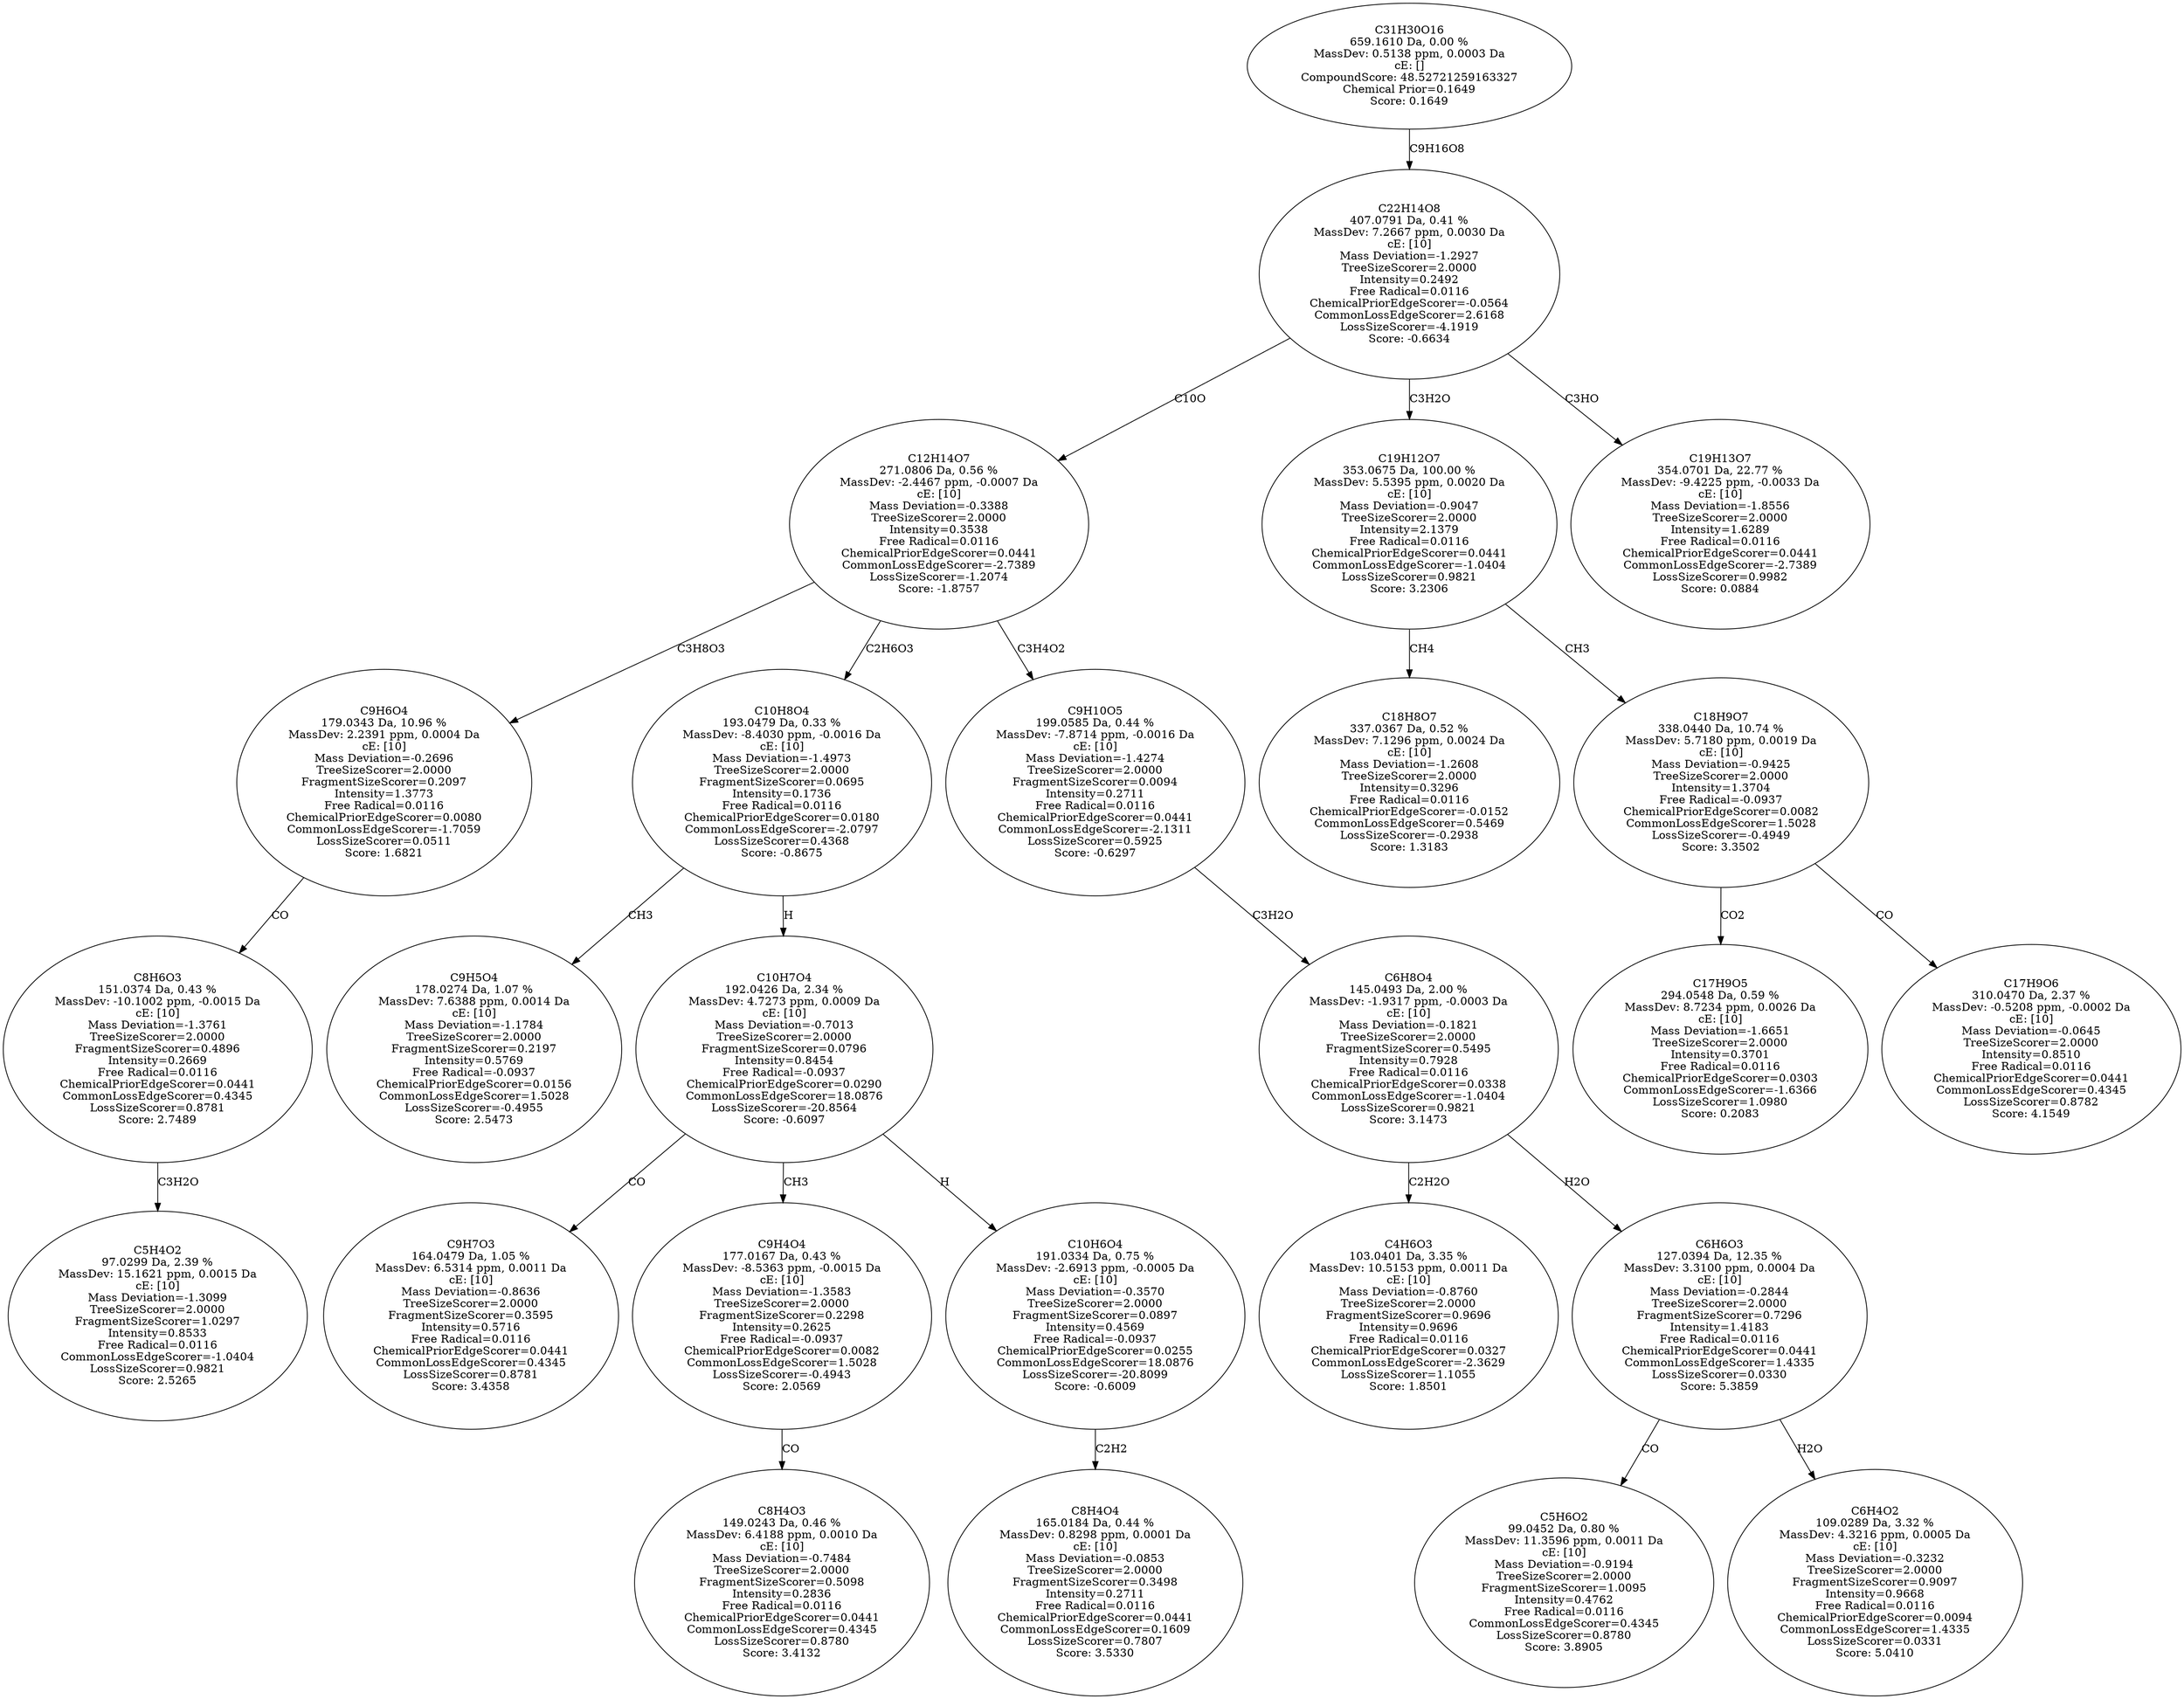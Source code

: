 strict digraph {
v1 [label="C5H4O2\n97.0299 Da, 2.39 %\nMassDev: 15.1621 ppm, 0.0015 Da\ncE: [10]\nMass Deviation=-1.3099\nTreeSizeScorer=2.0000\nFragmentSizeScorer=1.0297\nIntensity=0.8533\nFree Radical=0.0116\nCommonLossEdgeScorer=-1.0404\nLossSizeScorer=0.9821\nScore: 2.5265"];
v2 [label="C8H6O3\n151.0374 Da, 0.43 %\nMassDev: -10.1002 ppm, -0.0015 Da\ncE: [10]\nMass Deviation=-1.3761\nTreeSizeScorer=2.0000\nFragmentSizeScorer=0.4896\nIntensity=0.2669\nFree Radical=0.0116\nChemicalPriorEdgeScorer=0.0441\nCommonLossEdgeScorer=0.4345\nLossSizeScorer=0.8781\nScore: 2.7489"];
v3 [label="C9H6O4\n179.0343 Da, 10.96 %\nMassDev: 2.2391 ppm, 0.0004 Da\ncE: [10]\nMass Deviation=-0.2696\nTreeSizeScorer=2.0000\nFragmentSizeScorer=0.2097\nIntensity=1.3773\nFree Radical=0.0116\nChemicalPriorEdgeScorer=0.0080\nCommonLossEdgeScorer=-1.7059\nLossSizeScorer=0.0511\nScore: 1.6821"];
v4 [label="C9H5O4\n178.0274 Da, 1.07 %\nMassDev: 7.6388 ppm, 0.0014 Da\ncE: [10]\nMass Deviation=-1.1784\nTreeSizeScorer=2.0000\nFragmentSizeScorer=0.2197\nIntensity=0.5769\nFree Radical=-0.0937\nChemicalPriorEdgeScorer=0.0156\nCommonLossEdgeScorer=1.5028\nLossSizeScorer=-0.4955\nScore: 2.5473"];
v5 [label="C9H7O3\n164.0479 Da, 1.05 %\nMassDev: 6.5314 ppm, 0.0011 Da\ncE: [10]\nMass Deviation=-0.8636\nTreeSizeScorer=2.0000\nFragmentSizeScorer=0.3595\nIntensity=0.5716\nFree Radical=0.0116\nChemicalPriorEdgeScorer=0.0441\nCommonLossEdgeScorer=0.4345\nLossSizeScorer=0.8781\nScore: 3.4358"];
v6 [label="C8H4O3\n149.0243 Da, 0.46 %\nMassDev: 6.4188 ppm, 0.0010 Da\ncE: [10]\nMass Deviation=-0.7484\nTreeSizeScorer=2.0000\nFragmentSizeScorer=0.5098\nIntensity=0.2836\nFree Radical=0.0116\nChemicalPriorEdgeScorer=0.0441\nCommonLossEdgeScorer=0.4345\nLossSizeScorer=0.8780\nScore: 3.4132"];
v7 [label="C9H4O4\n177.0167 Da, 0.43 %\nMassDev: -8.5363 ppm, -0.0015 Da\ncE: [10]\nMass Deviation=-1.3583\nTreeSizeScorer=2.0000\nFragmentSizeScorer=0.2298\nIntensity=0.2625\nFree Radical=-0.0937\nChemicalPriorEdgeScorer=0.0082\nCommonLossEdgeScorer=1.5028\nLossSizeScorer=-0.4943\nScore: 2.0569"];
v8 [label="C8H4O4\n165.0184 Da, 0.44 %\nMassDev: 0.8298 ppm, 0.0001 Da\ncE: [10]\nMass Deviation=-0.0853\nTreeSizeScorer=2.0000\nFragmentSizeScorer=0.3498\nIntensity=0.2711\nFree Radical=0.0116\nChemicalPriorEdgeScorer=0.0441\nCommonLossEdgeScorer=0.1609\nLossSizeScorer=0.7807\nScore: 3.5330"];
v9 [label="C10H6O4\n191.0334 Da, 0.75 %\nMassDev: -2.6913 ppm, -0.0005 Da\ncE: [10]\nMass Deviation=-0.3570\nTreeSizeScorer=2.0000\nFragmentSizeScorer=0.0897\nIntensity=0.4569\nFree Radical=-0.0937\nChemicalPriorEdgeScorer=0.0255\nCommonLossEdgeScorer=18.0876\nLossSizeScorer=-20.8099\nScore: -0.6009"];
v10 [label="C10H7O4\n192.0426 Da, 2.34 %\nMassDev: 4.7273 ppm, 0.0009 Da\ncE: [10]\nMass Deviation=-0.7013\nTreeSizeScorer=2.0000\nFragmentSizeScorer=0.0796\nIntensity=0.8454\nFree Radical=-0.0937\nChemicalPriorEdgeScorer=0.0290\nCommonLossEdgeScorer=18.0876\nLossSizeScorer=-20.8564\nScore: -0.6097"];
v11 [label="C10H8O4\n193.0479 Da, 0.33 %\nMassDev: -8.4030 ppm, -0.0016 Da\ncE: [10]\nMass Deviation=-1.4973\nTreeSizeScorer=2.0000\nFragmentSizeScorer=0.0695\nIntensity=0.1736\nFree Radical=0.0116\nChemicalPriorEdgeScorer=0.0180\nCommonLossEdgeScorer=-2.0797\nLossSizeScorer=0.4368\nScore: -0.8675"];
v12 [label="C4H6O3\n103.0401 Da, 3.35 %\nMassDev: 10.5153 ppm, 0.0011 Da\ncE: [10]\nMass Deviation=-0.8760\nTreeSizeScorer=2.0000\nFragmentSizeScorer=0.9696\nIntensity=0.9696\nFree Radical=0.0116\nChemicalPriorEdgeScorer=0.0327\nCommonLossEdgeScorer=-2.3629\nLossSizeScorer=1.1055\nScore: 1.8501"];
v13 [label="C5H6O2\n99.0452 Da, 0.80 %\nMassDev: 11.3596 ppm, 0.0011 Da\ncE: [10]\nMass Deviation=-0.9194\nTreeSizeScorer=2.0000\nFragmentSizeScorer=1.0095\nIntensity=0.4762\nFree Radical=0.0116\nCommonLossEdgeScorer=0.4345\nLossSizeScorer=0.8780\nScore: 3.8905"];
v14 [label="C6H4O2\n109.0289 Da, 3.32 %\nMassDev: 4.3216 ppm, 0.0005 Da\ncE: [10]\nMass Deviation=-0.3232\nTreeSizeScorer=2.0000\nFragmentSizeScorer=0.9097\nIntensity=0.9668\nFree Radical=0.0116\nChemicalPriorEdgeScorer=0.0094\nCommonLossEdgeScorer=1.4335\nLossSizeScorer=0.0331\nScore: 5.0410"];
v15 [label="C6H6O3\n127.0394 Da, 12.35 %\nMassDev: 3.3100 ppm, 0.0004 Da\ncE: [10]\nMass Deviation=-0.2844\nTreeSizeScorer=2.0000\nFragmentSizeScorer=0.7296\nIntensity=1.4183\nFree Radical=0.0116\nChemicalPriorEdgeScorer=0.0441\nCommonLossEdgeScorer=1.4335\nLossSizeScorer=0.0330\nScore: 5.3859"];
v16 [label="C6H8O4\n145.0493 Da, 2.00 %\nMassDev: -1.9317 ppm, -0.0003 Da\ncE: [10]\nMass Deviation=-0.1821\nTreeSizeScorer=2.0000\nFragmentSizeScorer=0.5495\nIntensity=0.7928\nFree Radical=0.0116\nChemicalPriorEdgeScorer=0.0338\nCommonLossEdgeScorer=-1.0404\nLossSizeScorer=0.9821\nScore: 3.1473"];
v17 [label="C9H10O5\n199.0585 Da, 0.44 %\nMassDev: -7.8714 ppm, -0.0016 Da\ncE: [10]\nMass Deviation=-1.4274\nTreeSizeScorer=2.0000\nFragmentSizeScorer=0.0094\nIntensity=0.2711\nFree Radical=0.0116\nChemicalPriorEdgeScorer=0.0441\nCommonLossEdgeScorer=-2.1311\nLossSizeScorer=0.5925\nScore: -0.6297"];
v18 [label="C12H14O7\n271.0806 Da, 0.56 %\nMassDev: -2.4467 ppm, -0.0007 Da\ncE: [10]\nMass Deviation=-0.3388\nTreeSizeScorer=2.0000\nIntensity=0.3538\nFree Radical=0.0116\nChemicalPriorEdgeScorer=0.0441\nCommonLossEdgeScorer=-2.7389\nLossSizeScorer=-1.2074\nScore: -1.8757"];
v19 [label="C18H8O7\n337.0367 Da, 0.52 %\nMassDev: 7.1296 ppm, 0.0024 Da\ncE: [10]\nMass Deviation=-1.2608\nTreeSizeScorer=2.0000\nIntensity=0.3296\nFree Radical=0.0116\nChemicalPriorEdgeScorer=-0.0152\nCommonLossEdgeScorer=0.5469\nLossSizeScorer=-0.2938\nScore: 1.3183"];
v20 [label="C17H9O5\n294.0548 Da, 0.59 %\nMassDev: 8.7234 ppm, 0.0026 Da\ncE: [10]\nMass Deviation=-1.6651\nTreeSizeScorer=2.0000\nIntensity=0.3701\nFree Radical=0.0116\nChemicalPriorEdgeScorer=0.0303\nCommonLossEdgeScorer=-1.6366\nLossSizeScorer=1.0980\nScore: 0.2083"];
v21 [label="C17H9O6\n310.0470 Da, 2.37 %\nMassDev: -0.5208 ppm, -0.0002 Da\ncE: [10]\nMass Deviation=-0.0645\nTreeSizeScorer=2.0000\nIntensity=0.8510\nFree Radical=0.0116\nChemicalPriorEdgeScorer=0.0441\nCommonLossEdgeScorer=0.4345\nLossSizeScorer=0.8782\nScore: 4.1549"];
v22 [label="C18H9O7\n338.0440 Da, 10.74 %\nMassDev: 5.7180 ppm, 0.0019 Da\ncE: [10]\nMass Deviation=-0.9425\nTreeSizeScorer=2.0000\nIntensity=1.3704\nFree Radical=-0.0937\nChemicalPriorEdgeScorer=0.0082\nCommonLossEdgeScorer=1.5028\nLossSizeScorer=-0.4949\nScore: 3.3502"];
v23 [label="C19H12O7\n353.0675 Da, 100.00 %\nMassDev: 5.5395 ppm, 0.0020 Da\ncE: [10]\nMass Deviation=-0.9047\nTreeSizeScorer=2.0000\nIntensity=2.1379\nFree Radical=0.0116\nChemicalPriorEdgeScorer=0.0441\nCommonLossEdgeScorer=-1.0404\nLossSizeScorer=0.9821\nScore: 3.2306"];
v24 [label="C19H13O7\n354.0701 Da, 22.77 %\nMassDev: -9.4225 ppm, -0.0033 Da\ncE: [10]\nMass Deviation=-1.8556\nTreeSizeScorer=2.0000\nIntensity=1.6289\nFree Radical=0.0116\nChemicalPriorEdgeScorer=0.0441\nCommonLossEdgeScorer=-2.7389\nLossSizeScorer=0.9982\nScore: 0.0884"];
v25 [label="C22H14O8\n407.0791 Da, 0.41 %\nMassDev: 7.2667 ppm, 0.0030 Da\ncE: [10]\nMass Deviation=-1.2927\nTreeSizeScorer=2.0000\nIntensity=0.2492\nFree Radical=0.0116\nChemicalPriorEdgeScorer=-0.0564\nCommonLossEdgeScorer=2.6168\nLossSizeScorer=-4.1919\nScore: -0.6634"];
v26 [label="C31H30O16\n659.1610 Da, 0.00 %\nMassDev: 0.5138 ppm, 0.0003 Da\ncE: []\nCompoundScore: 48.52721259163327\nChemical Prior=0.1649\nScore: 0.1649"];
v2 -> v1 [label="C3H2O"];
v3 -> v2 [label="CO"];
v18 -> v3 [label="C3H8O3"];
v11 -> v4 [label="CH3"];
v10 -> v5 [label="CO"];
v7 -> v6 [label="CO"];
v10 -> v7 [label="CH3"];
v9 -> v8 [label="C2H2"];
v10 -> v9 [label="H"];
v11 -> v10 [label="H"];
v18 -> v11 [label="C2H6O3"];
v16 -> v12 [label="C2H2O"];
v15 -> v13 [label="CO"];
v15 -> v14 [label="H2O"];
v16 -> v15 [label="H2O"];
v17 -> v16 [label="C3H2O"];
v18 -> v17 [label="C3H4O2"];
v25 -> v18 [label="C10O"];
v23 -> v19 [label="CH4"];
v22 -> v20 [label="CO2"];
v22 -> v21 [label="CO"];
v23 -> v22 [label="CH3"];
v25 -> v23 [label="C3H2O"];
v25 -> v24 [label="C3HO"];
v26 -> v25 [label="C9H16O8"];
}